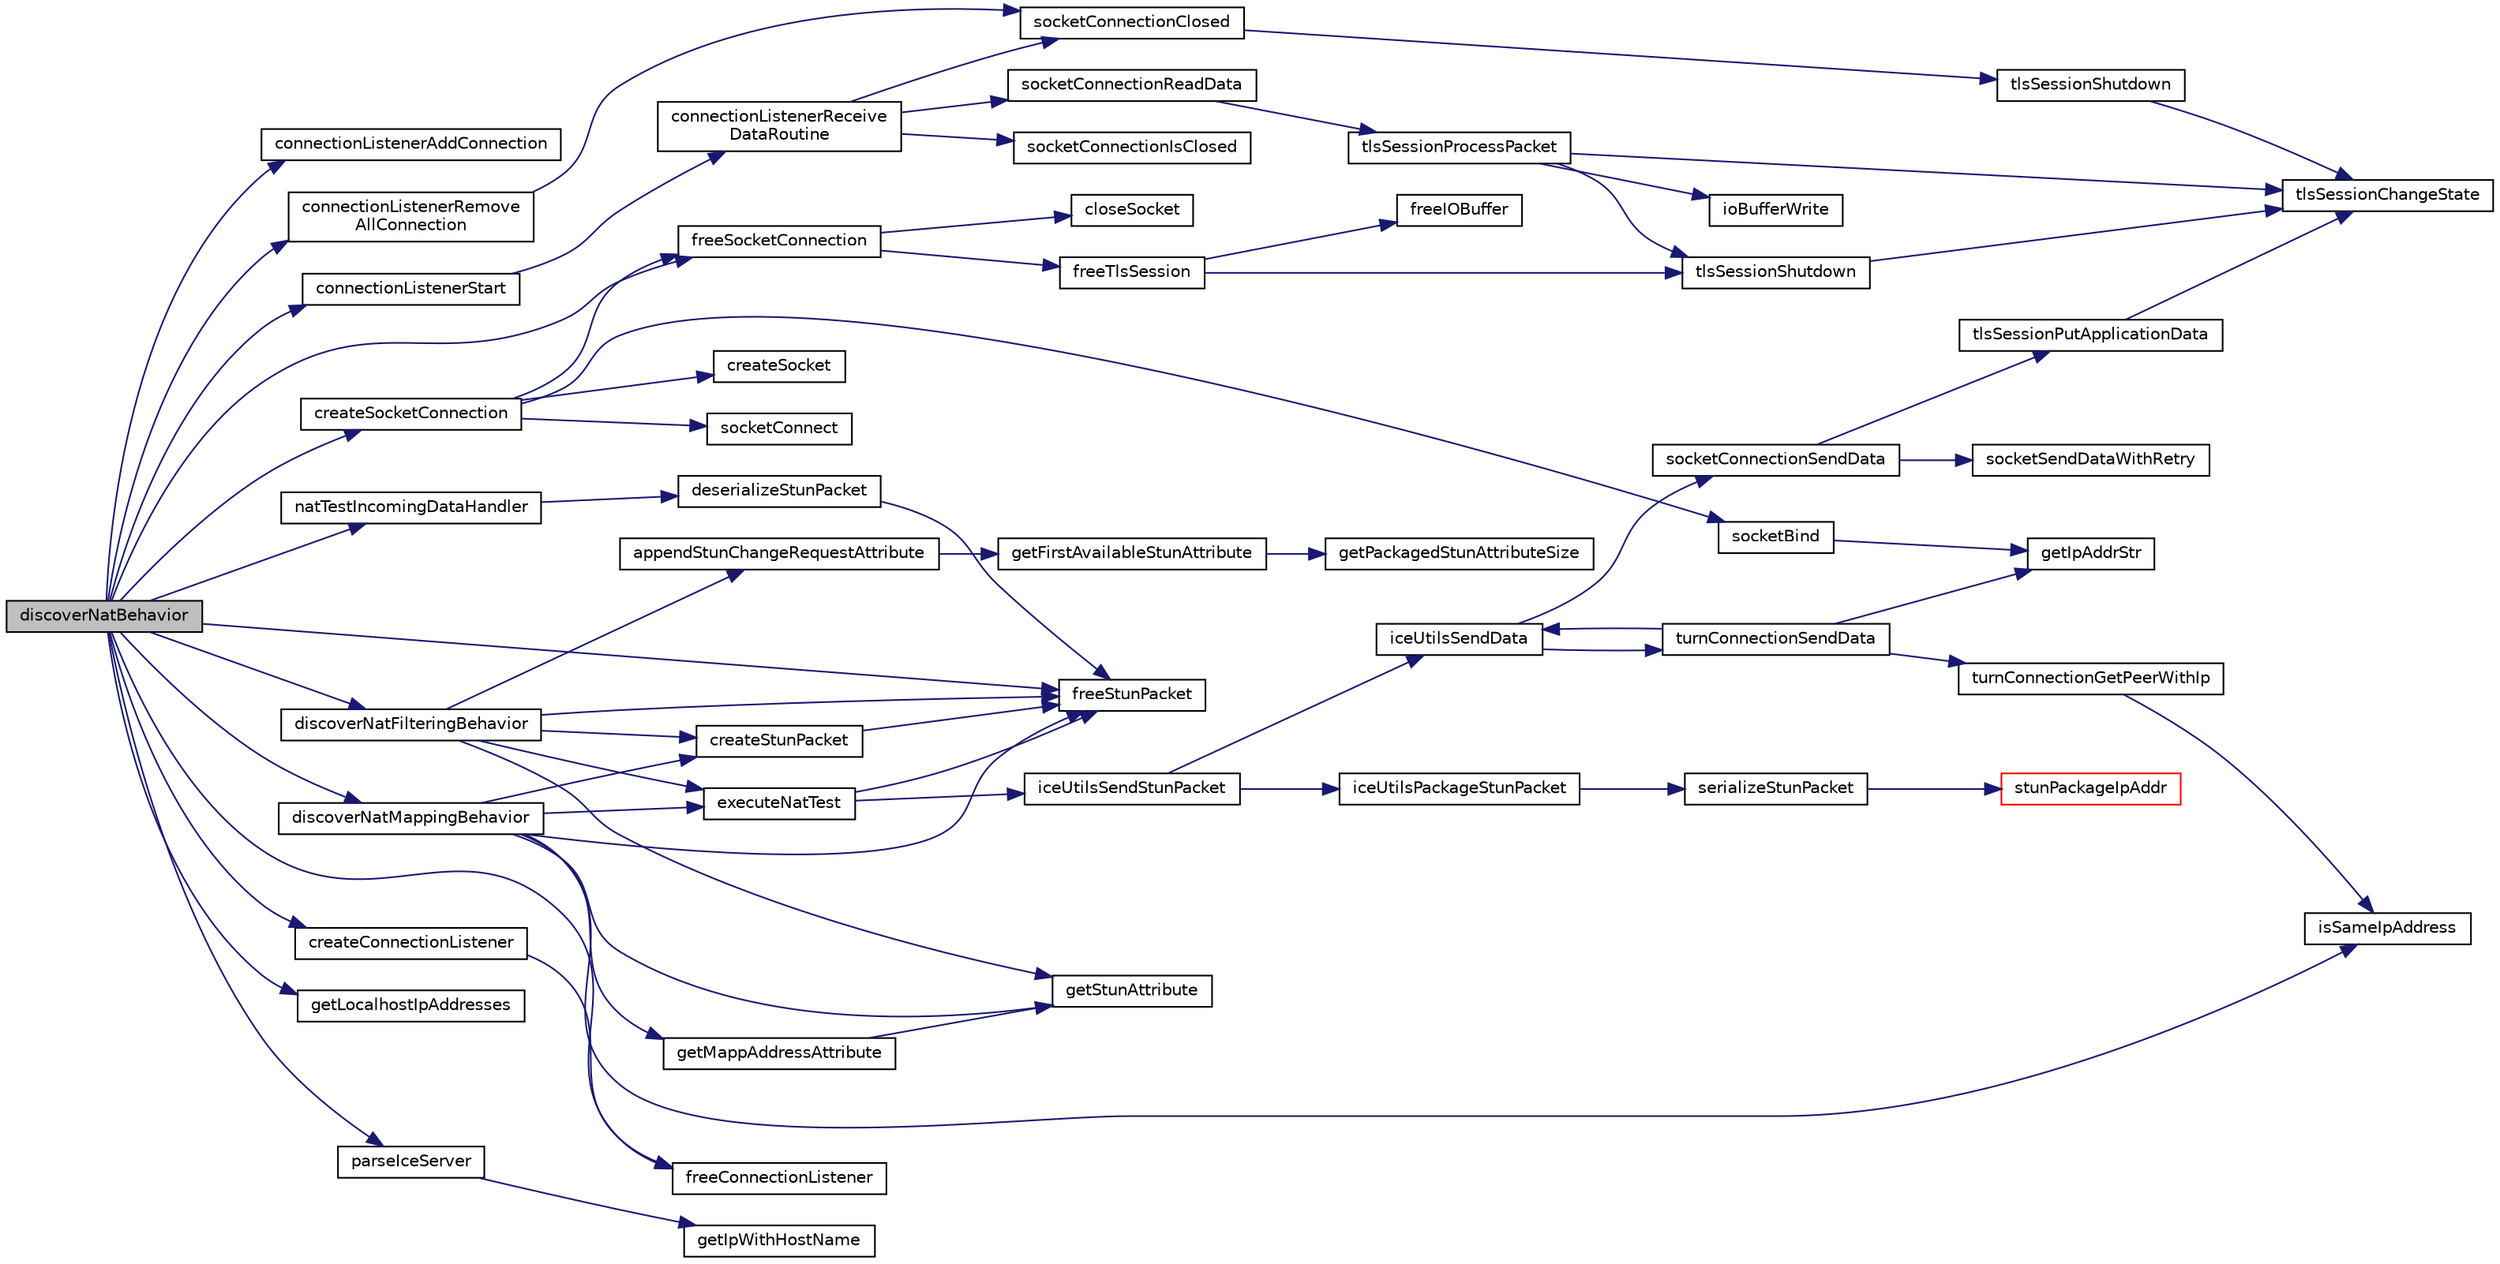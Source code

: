 digraph "discoverNatBehavior"
{
 // LATEX_PDF_SIZE
  edge [fontname="Helvetica",fontsize="10",labelfontname="Helvetica",labelfontsize="10"];
  node [fontname="Helvetica",fontsize="10",shape=record];
  rankdir="LR";
  Node1 [label="discoverNatBehavior",height=0.2,width=0.4,color="black", fillcolor="grey75", style="filled", fontcolor="black",tooltip="Use the process described in https://tools.ietf.org/html/rfc5780#section-4.3 to discover NAT behavior..."];
  Node1 -> Node2 [color="midnightblue",fontsize="10",style="solid",fontname="Helvetica"];
  Node2 [label="connectionListenerAddConnection",height=0.2,width=0.4,color="black", fillcolor="white", style="filled",URL="$ConnectionListener_8c.html#ac634ad15c50810bf36f61e6d3eb6f00d",tooltip=" "];
  Node1 -> Node3 [color="midnightblue",fontsize="10",style="solid",fontname="Helvetica"];
  Node3 [label="connectionListenerRemove\lAllConnection",height=0.2,width=0.4,color="black", fillcolor="white", style="filled",URL="$ConnectionListener_8c.html#a0f848846ecef82f2b18aba63304cb9b1",tooltip=" "];
  Node3 -> Node4 [color="midnightblue",fontsize="10",style="solid",fontname="Helvetica"];
  Node4 [label="socketConnectionClosed",height=0.2,width=0.4,color="black", fillcolor="white", style="filled",URL="$SocketConnection_8c.html#ae1067d81a0037b1cb7e2275d55b554a4",tooltip=" "];
  Node4 -> Node5 [color="midnightblue",fontsize="10",style="solid",fontname="Helvetica"];
  Node5 [label="tlsSessionShutdown",height=0.2,width=0.4,color="black", fillcolor="white", style="filled",URL="$Tls_8h.html#a8958186faf233249645017a55c80e1fc",tooltip=" "];
  Node5 -> Node6 [color="midnightblue",fontsize="10",style="solid",fontname="Helvetica"];
  Node6 [label="tlsSessionChangeState",height=0.2,width=0.4,color="black", fillcolor="white", style="filled",URL="$Tls_8c.html#a7dbb041b5b15c6784e9f57a09a08d467",tooltip=" "];
  Node1 -> Node7 [color="midnightblue",fontsize="10",style="solid",fontname="Helvetica"];
  Node7 [label="connectionListenerStart",height=0.2,width=0.4,color="black", fillcolor="white", style="filled",URL="$ConnectionListener_8c.html#ac6b964c533b9932afd35358f2b49f5a8",tooltip=" "];
  Node7 -> Node8 [color="midnightblue",fontsize="10",style="solid",fontname="Helvetica"];
  Node8 [label="connectionListenerReceive\lDataRoutine",height=0.2,width=0.4,color="black", fillcolor="white", style="filled",URL="$ConnectionListener_8c.html#ad4b0c7229cc56aa8bc3eaef7d75c2ab7",tooltip=" "];
  Node8 -> Node4 [color="midnightblue",fontsize="10",style="solid",fontname="Helvetica"];
  Node8 -> Node9 [color="midnightblue",fontsize="10",style="solid",fontname="Helvetica"];
  Node9 [label="socketConnectionIsClosed",height=0.2,width=0.4,color="black", fillcolor="white", style="filled",URL="$SocketConnection_8c.html#a019b8d1916f47014aa641bec419cc68f",tooltip=" "];
  Node8 -> Node10 [color="midnightblue",fontsize="10",style="solid",fontname="Helvetica"];
  Node10 [label="socketConnectionReadData",height=0.2,width=0.4,color="black", fillcolor="white", style="filled",URL="$SocketConnection_8c.html#a701ec77930f1201ad5ab5aa3e293ee7f",tooltip=" "];
  Node10 -> Node11 [color="midnightblue",fontsize="10",style="solid",fontname="Helvetica"];
  Node11 [label="tlsSessionProcessPacket",height=0.2,width=0.4,color="black", fillcolor="white", style="filled",URL="$Tls_8h.html#aa4fe15fc18b9910c16b5c63cc38376d6",tooltip=" "];
  Node11 -> Node12 [color="midnightblue",fontsize="10",style="solid",fontname="Helvetica"];
  Node12 [label="ioBufferWrite",height=0.2,width=0.4,color="black", fillcolor="white", style="filled",URL="$IOBuffer_8c.html#a1fd767c00239c83072309f23641b22f6",tooltip=" "];
  Node11 -> Node6 [color="midnightblue",fontsize="10",style="solid",fontname="Helvetica"];
  Node11 -> Node13 [color="midnightblue",fontsize="10",style="solid",fontname="Helvetica"];
  Node13 [label="tlsSessionShutdown",height=0.2,width=0.4,color="black", fillcolor="white", style="filled",URL="$Tls__mbedtls_8c.html#aca41778af81f4d5b5a71dcaf5e686bb9",tooltip=" "];
  Node13 -> Node6 [color="midnightblue",fontsize="10",style="solid",fontname="Helvetica"];
  Node1 -> Node14 [color="midnightblue",fontsize="10",style="solid",fontname="Helvetica"];
  Node14 [label="createConnectionListener",height=0.2,width=0.4,color="black", fillcolor="white", style="filled",URL="$ConnectionListener_8c.html#a24660cc58fb5a9b154011e3a4092819b",tooltip=" "];
  Node14 -> Node15 [color="midnightblue",fontsize="10",style="solid",fontname="Helvetica"];
  Node15 [label="freeConnectionListener",height=0.2,width=0.4,color="black", fillcolor="white", style="filled",URL="$ConnectionListener_8c.html#a49f4d889996cb555ffe78ecf4584ec1a",tooltip=" "];
  Node1 -> Node16 [color="midnightblue",fontsize="10",style="solid",fontname="Helvetica"];
  Node16 [label="createSocketConnection",height=0.2,width=0.4,color="black", fillcolor="white", style="filled",URL="$SocketConnection_8c.html#a5dd11b0d4a90925f1f6019984576125a",tooltip=" "];
  Node16 -> Node17 [color="midnightblue",fontsize="10",style="solid",fontname="Helvetica"];
  Node17 [label="createSocket",height=0.2,width=0.4,color="black", fillcolor="white", style="filled",URL="$Network_8c.html#ab3ab2228bda4eb3452e7dcff085f78d1",tooltip=" "];
  Node16 -> Node18 [color="midnightblue",fontsize="10",style="solid",fontname="Helvetica"];
  Node18 [label="freeSocketConnection",height=0.2,width=0.4,color="black", fillcolor="white", style="filled",URL="$SocketConnection_8c.html#aeea1e134b1c24f7138c4784b9b146e6b",tooltip=" "];
  Node18 -> Node19 [color="midnightblue",fontsize="10",style="solid",fontname="Helvetica"];
  Node19 [label="closeSocket",height=0.2,width=0.4,color="black", fillcolor="white", style="filled",URL="$Network_8c.html#a8c64aed52ea980830d0f9db66fc93e1b",tooltip=" "];
  Node18 -> Node20 [color="midnightblue",fontsize="10",style="solid",fontname="Helvetica"];
  Node20 [label="freeTlsSession",height=0.2,width=0.4,color="black", fillcolor="white", style="filled",URL="$Tls_8h.html#a5913d6c2f44307241d2402af463f9fec",tooltip=" "];
  Node20 -> Node21 [color="midnightblue",fontsize="10",style="solid",fontname="Helvetica"];
  Node21 [label="freeIOBuffer",height=0.2,width=0.4,color="black", fillcolor="white", style="filled",URL="$IOBuffer_8c.html#a716982d27f4e9cf43d6737555e684289",tooltip=" "];
  Node20 -> Node13 [color="midnightblue",fontsize="10",style="solid",fontname="Helvetica"];
  Node16 -> Node22 [color="midnightblue",fontsize="10",style="solid",fontname="Helvetica"];
  Node22 [label="socketBind",height=0.2,width=0.4,color="black", fillcolor="white", style="filled",URL="$Network_8c.html#a4f29c6a3a39d3d89eb7e05a3fa461ca1",tooltip=" "];
  Node22 -> Node23 [color="midnightblue",fontsize="10",style="solid",fontname="Helvetica"];
  Node23 [label="getIpAddrStr",height=0.2,width=0.4,color="black", fillcolor="white", style="filled",URL="$Network_8c.html#afaa547109e09c5a34437553b7258e818",tooltip=" "];
  Node16 -> Node24 [color="midnightblue",fontsize="10",style="solid",fontname="Helvetica"];
  Node24 [label="socketConnect",height=0.2,width=0.4,color="black", fillcolor="white", style="filled",URL="$Network_8c.html#aa99495dceea7ec8f4bfaa84b3f981db9",tooltip=" "];
  Node1 -> Node25 [color="midnightblue",fontsize="10",style="solid",fontname="Helvetica"];
  Node25 [label="discoverNatFilteringBehavior",height=0.2,width=0.4,color="black", fillcolor="white", style="filled",URL="$NatBehaviorDiscovery_8c.html#aad9e4ff5cbbeb8434e964c1c2261ba29",tooltip=" "];
  Node25 -> Node26 [color="midnightblue",fontsize="10",style="solid",fontname="Helvetica"];
  Node26 [label="appendStunChangeRequestAttribute",height=0.2,width=0.4,color="black", fillcolor="white", style="filled",URL="$Stun_8c.html#a1d9ce3d31ffafcc0e97afe7301a573de",tooltip=" "];
  Node26 -> Node27 [color="midnightblue",fontsize="10",style="solid",fontname="Helvetica"];
  Node27 [label="getFirstAvailableStunAttribute",height=0.2,width=0.4,color="black", fillcolor="white", style="filled",URL="$Stun_8c.html#afbb87626b5ffeae605b82cbdc3a9dced",tooltip=" "];
  Node27 -> Node28 [color="midnightblue",fontsize="10",style="solid",fontname="Helvetica"];
  Node28 [label="getPackagedStunAttributeSize",height=0.2,width=0.4,color="black", fillcolor="white", style="filled",URL="$Stun_8c.html#a7eb2163f10655ff99f6523ffedb30769",tooltip=" "];
  Node25 -> Node29 [color="midnightblue",fontsize="10",style="solid",fontname="Helvetica"];
  Node29 [label="createStunPacket",height=0.2,width=0.4,color="black", fillcolor="white", style="filled",URL="$Stun_8c.html#a82bd20e19952bf247d16b639fc091a34",tooltip=" "];
  Node29 -> Node30 [color="midnightblue",fontsize="10",style="solid",fontname="Helvetica"];
  Node30 [label="freeStunPacket",height=0.2,width=0.4,color="black", fillcolor="white", style="filled",URL="$Stun_8c.html#a2ac5f96729bf2bfce45f59c72db4ff43",tooltip=" "];
  Node25 -> Node31 [color="midnightblue",fontsize="10",style="solid",fontname="Helvetica"];
  Node31 [label="executeNatTest",height=0.2,width=0.4,color="black", fillcolor="white", style="filled",URL="$NatBehaviorDiscovery_8c.html#a89054697a9e46dac0a358733b9da16d6",tooltip=" "];
  Node31 -> Node30 [color="midnightblue",fontsize="10",style="solid",fontname="Helvetica"];
  Node31 -> Node32 [color="midnightblue",fontsize="10",style="solid",fontname="Helvetica"];
  Node32 [label="iceUtilsSendStunPacket",height=0.2,width=0.4,color="black", fillcolor="white", style="filled",URL="$IceUtils_8c.html#a163008ed55dd5e46e25737a89d5beabb",tooltip=" "];
  Node32 -> Node33 [color="midnightblue",fontsize="10",style="solid",fontname="Helvetica"];
  Node33 [label="iceUtilsPackageStunPacket",height=0.2,width=0.4,color="black", fillcolor="white", style="filled",URL="$IceUtils_8c.html#a05a5f1ea3d3d4e73bdb4298e75f56d15",tooltip=" "];
  Node33 -> Node34 [color="midnightblue",fontsize="10",style="solid",fontname="Helvetica"];
  Node34 [label="serializeStunPacket",height=0.2,width=0.4,color="black", fillcolor="white", style="filled",URL="$Stun_8c.html#a343599eb21e2e725f465200f72c476d8",tooltip=" "];
  Node34 -> Node35 [color="midnightblue",fontsize="10",style="solid",fontname="Helvetica"];
  Node35 [label="stunPackageIpAddr",height=0.2,width=0.4,color="red", fillcolor="white", style="filled",URL="$Stun_8c.html#a0ff5d54538a4e80eca46314552a3e993",tooltip=" "];
  Node32 -> Node37 [color="midnightblue",fontsize="10",style="solid",fontname="Helvetica"];
  Node37 [label="iceUtilsSendData",height=0.2,width=0.4,color="black", fillcolor="white", style="filled",URL="$IceUtils_8c.html#abffd2f385a91e5840b12912df46777d4",tooltip=" "];
  Node37 -> Node38 [color="midnightblue",fontsize="10",style="solid",fontname="Helvetica"];
  Node38 [label="socketConnectionSendData",height=0.2,width=0.4,color="black", fillcolor="white", style="filled",URL="$SocketConnection_8c.html#abbba4e0cf8c625191e47489fca04d9b7",tooltip=" "];
  Node38 -> Node39 [color="midnightblue",fontsize="10",style="solid",fontname="Helvetica"];
  Node39 [label="socketSendDataWithRetry",height=0.2,width=0.4,color="black", fillcolor="white", style="filled",URL="$SocketConnection_8c.html#a731488b5d3008cdfe4ba64b9ab1ec891",tooltip=" "];
  Node38 -> Node40 [color="midnightblue",fontsize="10",style="solid",fontname="Helvetica"];
  Node40 [label="tlsSessionPutApplicationData",height=0.2,width=0.4,color="black", fillcolor="white", style="filled",URL="$Tls_8h.html#ad7b4cabf02bfbbc2d36e3abe4163fff2",tooltip=" "];
  Node40 -> Node6 [color="midnightblue",fontsize="10",style="solid",fontname="Helvetica"];
  Node37 -> Node41 [color="midnightblue",fontsize="10",style="solid",fontname="Helvetica"];
  Node41 [label="turnConnectionSendData",height=0.2,width=0.4,color="black", fillcolor="white", style="filled",URL="$TurnConnection_8c.html#a0d996d98abef81b2f6c54be480ef7ea1",tooltip=" "];
  Node41 -> Node23 [color="midnightblue",fontsize="10",style="solid",fontname="Helvetica"];
  Node41 -> Node37 [color="midnightblue",fontsize="10",style="solid",fontname="Helvetica"];
  Node41 -> Node42 [color="midnightblue",fontsize="10",style="solid",fontname="Helvetica"];
  Node42 [label="turnConnectionGetPeerWithIp",height=0.2,width=0.4,color="black", fillcolor="white", style="filled",URL="$TurnConnection_8c.html#a9554f30fbafbccca935277837ee1b2dc",tooltip=" "];
  Node42 -> Node43 [color="midnightblue",fontsize="10",style="solid",fontname="Helvetica"];
  Node43 [label="isSameIpAddress",height=0.2,width=0.4,color="black", fillcolor="white", style="filled",URL="$Network_8c.html#a05d12502235a4a9313ba49cdfc4487a4",tooltip=" "];
  Node25 -> Node30 [color="midnightblue",fontsize="10",style="solid",fontname="Helvetica"];
  Node25 -> Node44 [color="midnightblue",fontsize="10",style="solid",fontname="Helvetica"];
  Node44 [label="getStunAttribute",height=0.2,width=0.4,color="black", fillcolor="white", style="filled",URL="$Stun_8c.html#a248e137a0c4fac05726e2182c0c1f383",tooltip=" "];
  Node1 -> Node45 [color="midnightblue",fontsize="10",style="solid",fontname="Helvetica"];
  Node45 [label="discoverNatMappingBehavior",height=0.2,width=0.4,color="black", fillcolor="white", style="filled",URL="$NatBehaviorDiscovery_8c.html#ae0660c04b221fc0309bb4771f7f0a322",tooltip=" "];
  Node45 -> Node29 [color="midnightblue",fontsize="10",style="solid",fontname="Helvetica"];
  Node45 -> Node31 [color="midnightblue",fontsize="10",style="solid",fontname="Helvetica"];
  Node45 -> Node30 [color="midnightblue",fontsize="10",style="solid",fontname="Helvetica"];
  Node45 -> Node46 [color="midnightblue",fontsize="10",style="solid",fontname="Helvetica"];
  Node46 [label="getMappAddressAttribute",height=0.2,width=0.4,color="black", fillcolor="white", style="filled",URL="$NatBehaviorDiscovery_8c.html#ad6d7f5eb336c7152c01556bef46b1abe",tooltip=" "];
  Node46 -> Node44 [color="midnightblue",fontsize="10",style="solid",fontname="Helvetica"];
  Node45 -> Node44 [color="midnightblue",fontsize="10",style="solid",fontname="Helvetica"];
  Node45 -> Node43 [color="midnightblue",fontsize="10",style="solid",fontname="Helvetica"];
  Node1 -> Node15 [color="midnightblue",fontsize="10",style="solid",fontname="Helvetica"];
  Node1 -> Node18 [color="midnightblue",fontsize="10",style="solid",fontname="Helvetica"];
  Node1 -> Node30 [color="midnightblue",fontsize="10",style="solid",fontname="Helvetica"];
  Node1 -> Node47 [color="midnightblue",fontsize="10",style="solid",fontname="Helvetica"];
  Node47 [label="getLocalhostIpAddresses",height=0.2,width=0.4,color="black", fillcolor="white", style="filled",URL="$Network_8c.html#af820d6b23302a71997eef32ee415257b",tooltip=" "];
  Node1 -> Node48 [color="midnightblue",fontsize="10",style="solid",fontname="Helvetica"];
  Node48 [label="natTestIncomingDataHandler",height=0.2,width=0.4,color="black", fillcolor="white", style="filled",URL="$NatBehaviorDiscovery_8c.html#a27e9d412b24d7305d29427342f7e8485",tooltip=" "];
  Node48 -> Node49 [color="midnightblue",fontsize="10",style="solid",fontname="Helvetica"];
  Node49 [label="deserializeStunPacket",height=0.2,width=0.4,color="black", fillcolor="white", style="filled",URL="$Stun_8c.html#aea002b19e4dcaad8468f85eefbcf310d",tooltip=" "];
  Node49 -> Node30 [color="midnightblue",fontsize="10",style="solid",fontname="Helvetica"];
  Node1 -> Node50 [color="midnightblue",fontsize="10",style="solid",fontname="Helvetica"];
  Node50 [label="parseIceServer",height=0.2,width=0.4,color="black", fillcolor="white", style="filled",URL="$IceUtils_8c.html#a833304d5c66c3dfef87036727631628f",tooltip=" "];
  Node50 -> Node51 [color="midnightblue",fontsize="10",style="solid",fontname="Helvetica"];
  Node51 [label="getIpWithHostName",height=0.2,width=0.4,color="black", fillcolor="white", style="filled",URL="$Network_8c.html#a4031af9c6558dc586d54ab01752530a0",tooltip=" "];
}
